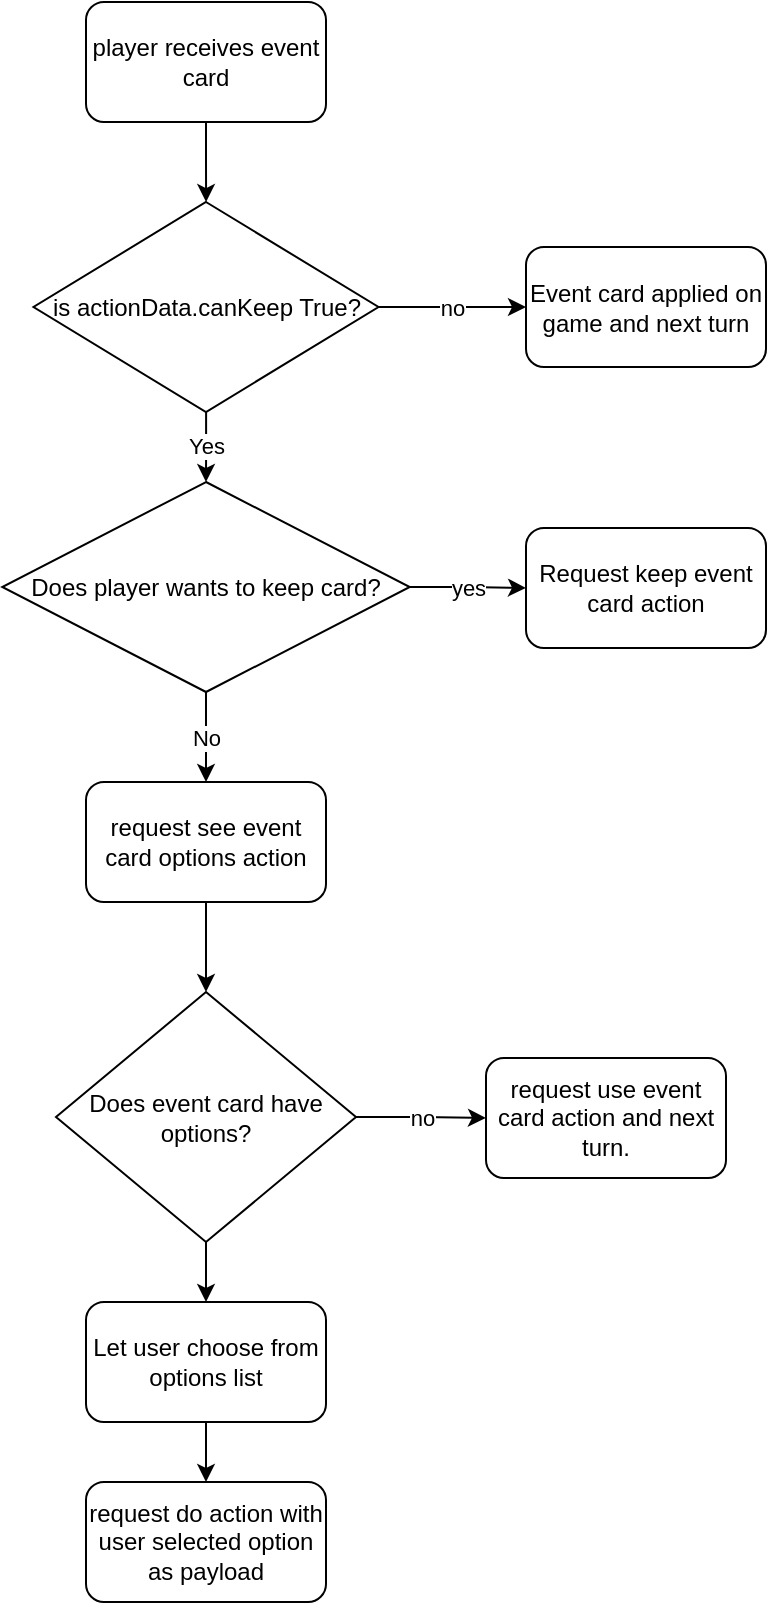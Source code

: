 <mxfile version="12.9.3"><diagram id="kJ8y7q_wNrhB7zoW8UbR" name="Page-1"><mxGraphModel dx="942" dy="515" grid="1" gridSize="10" guides="1" tooltips="1" connect="1" arrows="1" fold="1" page="1" pageScale="1" pageWidth="827" pageHeight="1169" math="0" shadow="0"><root><mxCell id="WIyWlLk6GJQsqaUBKTNV-0"/><mxCell id="WIyWlLk6GJQsqaUBKTNV-1" parent="WIyWlLk6GJQsqaUBKTNV-0"/><mxCell id="VhrnvpOibqIL35vXp_Bo-2" value="" style="edgeStyle=orthogonalEdgeStyle;rounded=0;orthogonalLoop=1;jettySize=auto;html=1;" parent="WIyWlLk6GJQsqaUBKTNV-1" source="VhrnvpOibqIL35vXp_Bo-0" target="VhrnvpOibqIL35vXp_Bo-1" edge="1"><mxGeometry relative="1" as="geometry"/></mxCell><mxCell id="VhrnvpOibqIL35vXp_Bo-0" value="player receives event card" style="rounded=1;whiteSpace=wrap;html=1;" parent="WIyWlLk6GJQsqaUBKTNV-1" vertex="1"><mxGeometry x="100" y="50" width="120" height="60" as="geometry"/></mxCell><mxCell id="dK7hvYxio0d2wsAF5djz-6" value="no" style="edgeStyle=orthogonalEdgeStyle;rounded=0;orthogonalLoop=1;jettySize=auto;html=1;" edge="1" parent="WIyWlLk6GJQsqaUBKTNV-1" source="VhrnvpOibqIL35vXp_Bo-1" target="dK7hvYxio0d2wsAF5djz-4"><mxGeometry relative="1" as="geometry"/></mxCell><mxCell id="dK7hvYxio0d2wsAF5djz-8" value="Yes" style="edgeStyle=orthogonalEdgeStyle;rounded=0;orthogonalLoop=1;jettySize=auto;html=1;" edge="1" parent="WIyWlLk6GJQsqaUBKTNV-1" source="VhrnvpOibqIL35vXp_Bo-1" target="dK7hvYxio0d2wsAF5djz-7"><mxGeometry relative="1" as="geometry"/></mxCell><mxCell id="VhrnvpOibqIL35vXp_Bo-1" value="is actionData.canKeep True?" style="rhombus;whiteSpace=wrap;html=1;" parent="WIyWlLk6GJQsqaUBKTNV-1" vertex="1"><mxGeometry x="73.75" y="150" width="172.5" height="105" as="geometry"/></mxCell><mxCell id="dK7hvYxio0d2wsAF5djz-4" value="Event card applied on game and next turn" style="rounded=1;whiteSpace=wrap;html=1;" vertex="1" parent="WIyWlLk6GJQsqaUBKTNV-1"><mxGeometry x="320" y="172.5" width="120" height="60" as="geometry"/></mxCell><mxCell id="dK7hvYxio0d2wsAF5djz-12" value="&lt;div&gt;No&lt;/div&gt;" style="edgeStyle=orthogonalEdgeStyle;rounded=0;orthogonalLoop=1;jettySize=auto;html=1;" edge="1" parent="WIyWlLk6GJQsqaUBKTNV-1" source="dK7hvYxio0d2wsAF5djz-7" target="dK7hvYxio0d2wsAF5djz-11"><mxGeometry relative="1" as="geometry"/></mxCell><mxCell id="dK7hvYxio0d2wsAF5djz-30" value="yes" style="edgeStyle=orthogonalEdgeStyle;rounded=0;orthogonalLoop=1;jettySize=auto;html=1;" edge="1" parent="WIyWlLk6GJQsqaUBKTNV-1" source="dK7hvYxio0d2wsAF5djz-7" target="dK7hvYxio0d2wsAF5djz-29"><mxGeometry relative="1" as="geometry"/></mxCell><mxCell id="dK7hvYxio0d2wsAF5djz-7" value="Does player wants to keep card?" style="rhombus;whiteSpace=wrap;html=1;" vertex="1" parent="WIyWlLk6GJQsqaUBKTNV-1"><mxGeometry x="58.13" y="290" width="203.75" height="105" as="geometry"/></mxCell><mxCell id="dK7hvYxio0d2wsAF5djz-14" value="" style="edgeStyle=orthogonalEdgeStyle;rounded=0;orthogonalLoop=1;jettySize=auto;html=1;" edge="1" parent="WIyWlLk6GJQsqaUBKTNV-1" source="dK7hvYxio0d2wsAF5djz-11" target="dK7hvYxio0d2wsAF5djz-13"><mxGeometry relative="1" as="geometry"/></mxCell><mxCell id="dK7hvYxio0d2wsAF5djz-11" value="request see event card options action" style="rounded=1;whiteSpace=wrap;html=1;" vertex="1" parent="WIyWlLk6GJQsqaUBKTNV-1"><mxGeometry x="100" y="440" width="120" height="60" as="geometry"/></mxCell><mxCell id="dK7hvYxio0d2wsAF5djz-19" value="no" style="edgeStyle=orthogonalEdgeStyle;rounded=0;orthogonalLoop=1;jettySize=auto;html=1;" edge="1" parent="WIyWlLk6GJQsqaUBKTNV-1" source="dK7hvYxio0d2wsAF5djz-13" target="dK7hvYxio0d2wsAF5djz-18"><mxGeometry relative="1" as="geometry"/></mxCell><mxCell id="dK7hvYxio0d2wsAF5djz-24" value="" style="edgeStyle=orthogonalEdgeStyle;rounded=0;orthogonalLoop=1;jettySize=auto;html=1;" edge="1" parent="WIyWlLk6GJQsqaUBKTNV-1" source="dK7hvYxio0d2wsAF5djz-13" target="dK7hvYxio0d2wsAF5djz-23"><mxGeometry relative="1" as="geometry"/></mxCell><mxCell id="dK7hvYxio0d2wsAF5djz-13" value="&lt;div&gt;Does event card have options?&lt;/div&gt;" style="rhombus;whiteSpace=wrap;html=1;" vertex="1" parent="WIyWlLk6GJQsqaUBKTNV-1"><mxGeometry x="85" y="545" width="150" height="125" as="geometry"/></mxCell><mxCell id="dK7hvYxio0d2wsAF5djz-18" value="request use event card action and next turn." style="rounded=1;whiteSpace=wrap;html=1;" vertex="1" parent="WIyWlLk6GJQsqaUBKTNV-1"><mxGeometry x="300" y="578" width="120" height="60" as="geometry"/></mxCell><mxCell id="dK7hvYxio0d2wsAF5djz-26" value="" style="edgeStyle=orthogonalEdgeStyle;rounded=0;orthogonalLoop=1;jettySize=auto;html=1;" edge="1" parent="WIyWlLk6GJQsqaUBKTNV-1" source="dK7hvYxio0d2wsAF5djz-23" target="dK7hvYxio0d2wsAF5djz-25"><mxGeometry relative="1" as="geometry"/></mxCell><mxCell id="dK7hvYxio0d2wsAF5djz-23" value="Let user choose from options list" style="rounded=1;whiteSpace=wrap;html=1;" vertex="1" parent="WIyWlLk6GJQsqaUBKTNV-1"><mxGeometry x="100" y="700" width="120" height="60" as="geometry"/></mxCell><mxCell id="dK7hvYxio0d2wsAF5djz-25" value="request do action with user selected option as payload" style="rounded=1;whiteSpace=wrap;html=1;" vertex="1" parent="WIyWlLk6GJQsqaUBKTNV-1"><mxGeometry x="100" y="790" width="120" height="60" as="geometry"/></mxCell><mxCell id="dK7hvYxio0d2wsAF5djz-29" value="&lt;div&gt;Request keep event card action&lt;/div&gt;" style="rounded=1;whiteSpace=wrap;html=1;" vertex="1" parent="WIyWlLk6GJQsqaUBKTNV-1"><mxGeometry x="320" y="313" width="120" height="60" as="geometry"/></mxCell></root></mxGraphModel></diagram></mxfile>